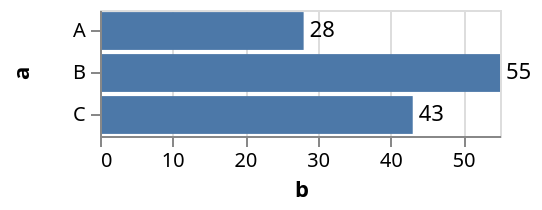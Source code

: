 {
  "$schema": "https://vega.github.io/schema/vega/v3.json",
  "description": "A simple bar chart with embedded data.",
  "autosize": "pad",
  "padding": 5,
  "width": 200,
  "style": "cell",
  "data": [
    {
      "name": "source_0",
      "values": [{"a": "A", "b": 28}, {"a": "B", "b": 55}, {"a": "C", "b": 43}]
    },
    {
      "name": "data_1",
      "source": "source_0",
      "transform": [
        {"type": "formula", "expr": "toNumber(datum[\"b\"])", "as": "b"},
        {
          "type": "filter",
          "expr": "datum[\"b\"] !== null && !isNaN(datum[\"b\"])"
        }
      ]
    },
    {
      "name": "data_2",
      "source": "source_0",
      "transform": [
        {"type": "formula", "expr": "toNumber(datum[\"b\"])", "as": "b"},
        {
          "type": "filter",
          "expr": "datum[\"b\"] !== null && !isNaN(datum[\"b\"])"
        }
      ]
    }
  ],
  "signals": [
    {"name": "y_step", "value": 21},
    {
      "name": "height",
      "update": "bandspace(domain('y').length, 0.1, 0.05) * y_step"
    }
  ],
  "marks": [
    {
      "name": "layer_0_marks",
      "type": "rect",
      "style": ["bar"],
      "from": {"data": "data_1"},
      "encode": {
        "update": {
          "fill": {"value": "#4c78a8"},
          "x": {"scale": "x", "field": "b"},
          "x2": {"scale": "x", "value": 0},
          "y": {"scale": "y", "field": "a"},
          "height": {"scale": "y", "band": true}
        }
      }
    },
    {
      "name": "layer_1_marks",
      "type": "text",
      "style": ["text"],
      "from": {"data": "data_2"},
      "encode": {
        "update": {
          "align": {"value": "left"},
          "baseline": {"value": "middle"},
          "dx": {"value": 3},
          "fill": {"value": "black"},
          "x": {"scale": "x", "field": "b"},
          "y": {"scale": "y", "field": "a", "band": 0.5},
          "text": {"signal": "format(datum[\"b\"], \"\")"}
        }
      }
    }
  ],
  "scales": [
    {
      "name": "x",
      "type": "linear",
      "domain": {
        "fields": [
          {"data": "data_1", "field": "b"},
          {"data": "data_2", "field": "b"}
        ]
      },
      "range": [0, {"signal": "width"}],
      "nice": true,
      "zero": true
    },
    {
      "name": "y",
      "type": "band",
      "domain": {
        "fields": [
          {"data": "data_1", "field": "a"},
          {"data": "data_2", "field": "a"}
        ],
        "sort": true
      },
      "range": {"step": {"signal": "y_step"}},
      "paddingInner": 0.1,
      "paddingOuter": 0.05
    }
  ],
  "axes": [
    {
      "scale": "x",
      "orient": "bottom",
      "grid": false,
      "title": "b",
      "labelFlush": true,
      "labelOverlap": true,
      "tickCount": {"signal": "ceil(width/40)"},
      "zindex": 1
    },
    {
      "scale": "x",
      "orient": "bottom",
      "grid": true,
      "tickCount": {"signal": "ceil(width/40)"},
      "gridScale": "y",
      "domain": false,
      "labels": false,
      "maxExtent": 0,
      "minExtent": 0,
      "ticks": false,
      "zindex": 0
    },
    {
      "scale": "y",
      "orient": "left",
      "grid": false,
      "title": "a",
      "labelOverlap": true,
      "zindex": 1
    }
  ],
  "config": {"axisY": {"minExtent": 30}}
}
